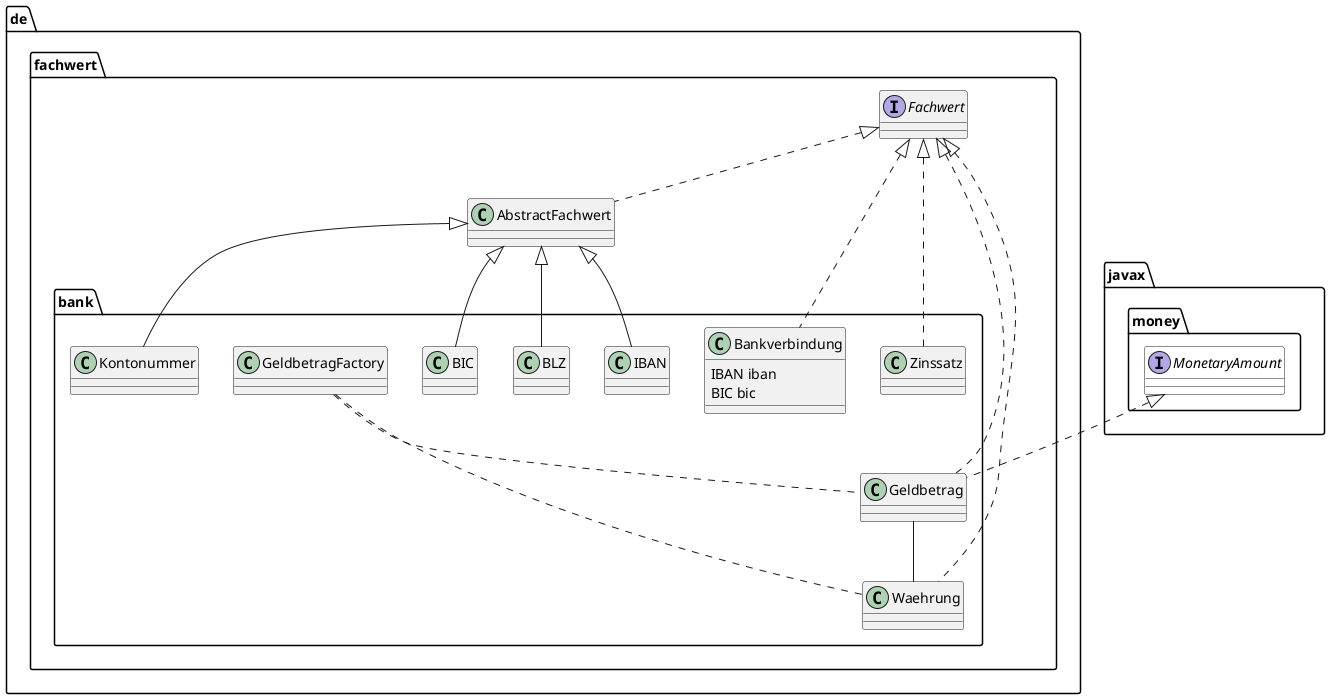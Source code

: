 @startuml

package "de.fachwert" {

    interface Fachwert
    class AbstractFachwert

}

package "de.fachwert.bank" {

    class Kontonummer
    class IBAN
    class BLZ
    class BIC
    class Bankverbindung {
        IBAN iban
        BIC bic
    }
    class Geldbetrag
    class GeldbetragFactory
    class Waehrung
    class Zinssatz

}

Fachwert <|.. AbstractFachwert

AbstractFachwert <|-- Kontonummer
AbstractFachwert <|-- IBAN
AbstractFachwert <|-- BLZ
AbstractFachwert <|-- BIC
Fachwert <|.. Bankverbindung
Fachwert <|.. Geldbetrag
Fachwert <|.. Waehrung
Fachwert <|.. Zinssatz

interface javax.money.MonetaryAmount #white

javax.money.MonetaryAmount <|.. Geldbetrag
Geldbetrag -- Waehrung
GeldbetragFactory .. Geldbetrag
GeldbetragFactory .. Waehrung

@enduml
